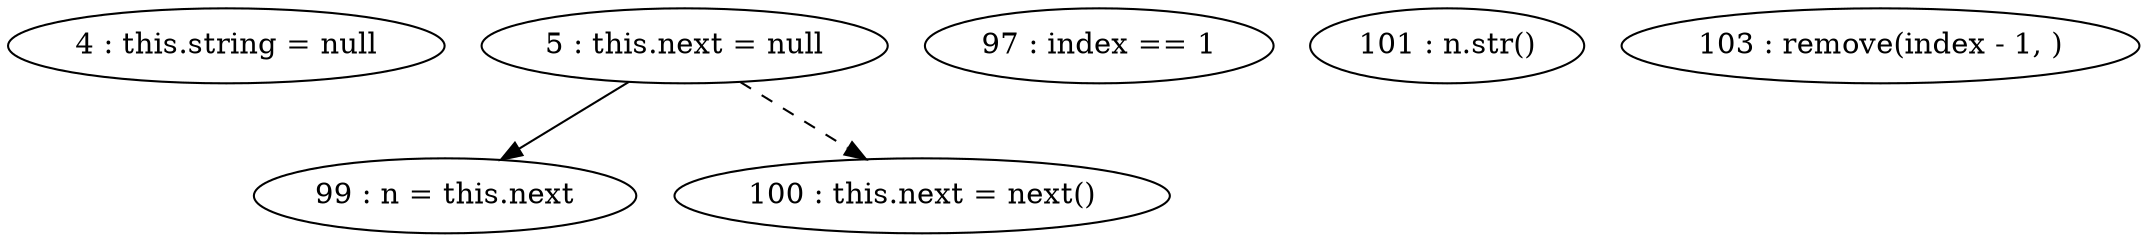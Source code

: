 digraph G {
"4 : this.string = null"
"5 : this.next = null"
"5 : this.next = null" -> "99 : n = this.next"
"5 : this.next = null" -> "100 : this.next = next()" [style=dashed]
"97 : index == 1"
"99 : n = this.next"
"100 : this.next = next()"
"101 : n.str()"
"103 : remove(index - 1, )"
}